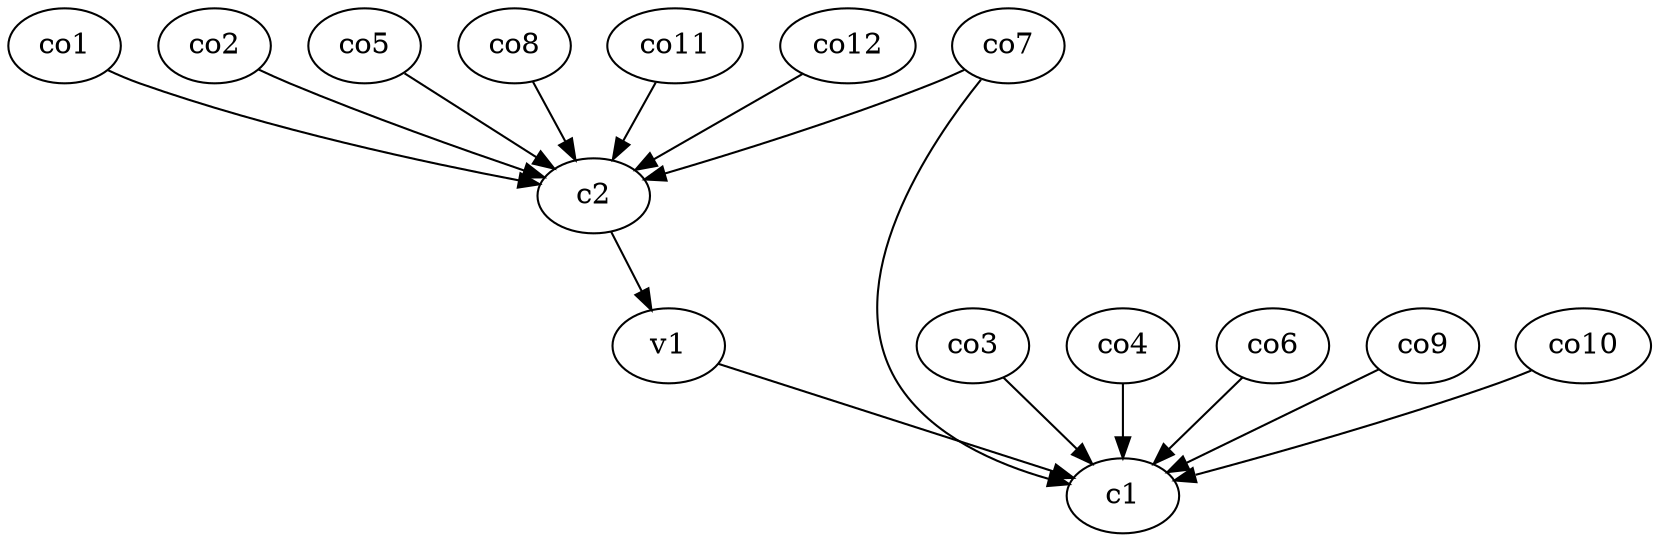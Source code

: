 strict digraph  {
c1;
c2;
v1;
co1;
co2;
co3;
co4;
co5;
co6;
co7;
co8;
co9;
co10;
co11;
co12;
c2 -> v1  [weight=1];
v1 -> c1  [weight=1];
co1 -> c2  [weight=1];
co2 -> c2  [weight=1];
co3 -> c1  [weight=1];
co4 -> c1  [weight=1];
co5 -> c2  [weight=1];
co6 -> c1  [weight=1];
co7 -> c2  [weight=1];
co7 -> c1  [weight=1];
co8 -> c2  [weight=1];
co9 -> c1  [weight=1];
co10 -> c1  [weight=1];
co11 -> c2  [weight=1];
co12 -> c2  [weight=1];
}
